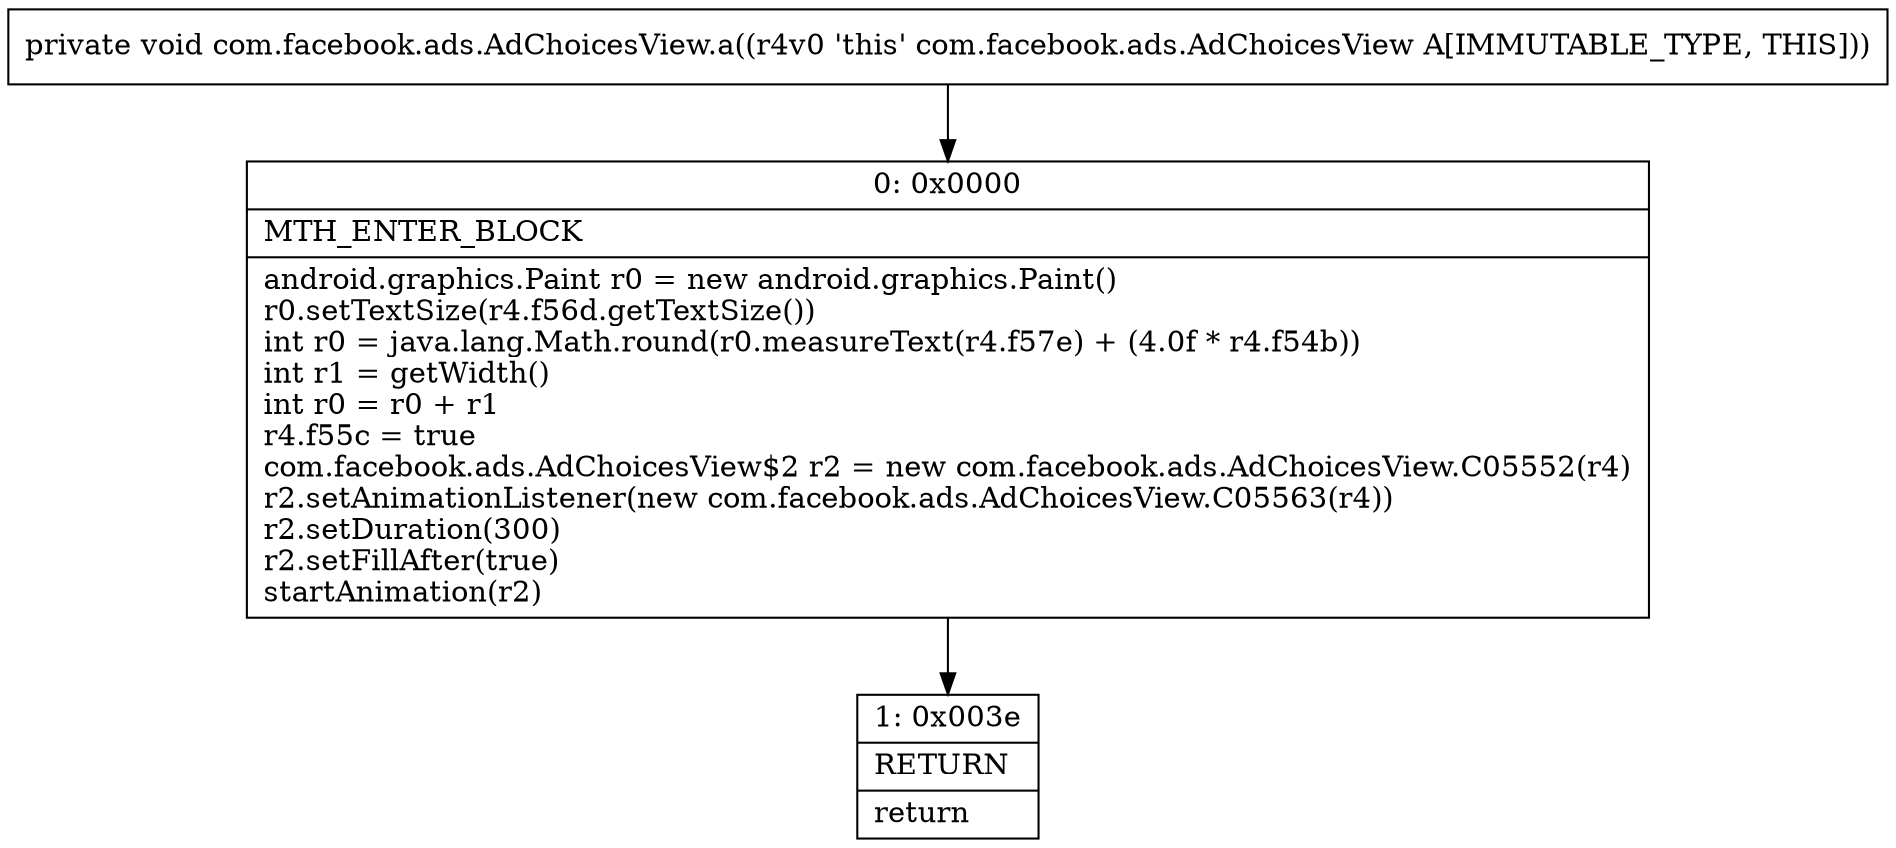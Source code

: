 digraph "CFG forcom.facebook.ads.AdChoicesView.a()V" {
Node_0 [shape=record,label="{0\:\ 0x0000|MTH_ENTER_BLOCK\l|android.graphics.Paint r0 = new android.graphics.Paint()\lr0.setTextSize(r4.f56d.getTextSize())\lint r0 = java.lang.Math.round(r0.measureText(r4.f57e) + (4.0f * r4.f54b))\lint r1 = getWidth()\lint r0 = r0 + r1\lr4.f55c = true\lcom.facebook.ads.AdChoicesView$2 r2 = new com.facebook.ads.AdChoicesView.C05552(r4)\lr2.setAnimationListener(new com.facebook.ads.AdChoicesView.C05563(r4))\lr2.setDuration(300)\lr2.setFillAfter(true)\lstartAnimation(r2)\l}"];
Node_1 [shape=record,label="{1\:\ 0x003e|RETURN\l|return\l}"];
MethodNode[shape=record,label="{private void com.facebook.ads.AdChoicesView.a((r4v0 'this' com.facebook.ads.AdChoicesView A[IMMUTABLE_TYPE, THIS])) }"];
MethodNode -> Node_0;
Node_0 -> Node_1;
}


